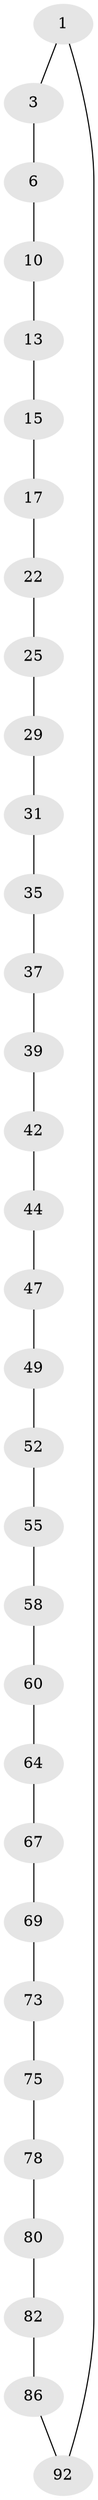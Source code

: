 // original degree distribution, {2: 1.0}
// Generated by graph-tools (version 1.1) at 2025/19/03/04/25 18:19:59]
// undirected, 32 vertices, 32 edges
graph export_dot {
graph [start="1"]
  node [color=gray90,style=filled];
  1 [super="+2"];
  3 [super="+4"];
  6 [super="+7"];
  10 [super="+11"];
  13 [super="+14"];
  15 [super="+16"];
  17 [super="+18"];
  22 [super="+23"];
  25 [super="+26"];
  29 [super="+30"];
  31 [super="+32"];
  35 [super="+36"];
  37 [super="+38"];
  39 [super="+40"];
  42 [super="+43"];
  44 [super="+45"];
  47 [super="+48"];
  49 [super="+50"];
  52 [super="+53"];
  55 [super="+56"];
  58 [super="+59"];
  60 [super="+61"];
  64 [super="+65"];
  67 [super="+68"];
  69 [super="+70"];
  73 [super="+74"];
  75 [super="+76"];
  78 [super="+79"];
  80 [super="+81"];
  82 [super="+83"];
  86 [super="+87"];
  92 [super="+93"];
  1 -- 3;
  1 -- 92;
  3 -- 6;
  6 -- 10;
  10 -- 13;
  13 -- 15;
  15 -- 17;
  17 -- 22;
  22 -- 25;
  25 -- 29;
  29 -- 31;
  31 -- 35;
  35 -- 37;
  37 -- 39;
  39 -- 42;
  42 -- 44;
  44 -- 47;
  47 -- 49;
  49 -- 52;
  52 -- 55;
  55 -- 58;
  58 -- 60;
  60 -- 64;
  64 -- 67;
  67 -- 69;
  69 -- 73;
  73 -- 75;
  75 -- 78;
  78 -- 80;
  80 -- 82;
  82 -- 86;
  86 -- 92;
}
